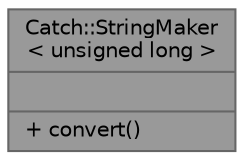 digraph "Catch::StringMaker&lt; unsigned long &gt;"
{
 // LATEX_PDF_SIZE
  bgcolor="transparent";
  edge [fontname=Helvetica,fontsize=10,labelfontname=Helvetica,labelfontsize=10];
  node [fontname=Helvetica,fontsize=10,shape=box,height=0.2,width=0.4];
  Node1 [shape=record,label="{Catch::StringMaker\l\< unsigned long \>\n||+ convert()\l}",height=0.2,width=0.4,color="gray40", fillcolor="grey60", style="filled", fontcolor="black",tooltip=" "];
}
